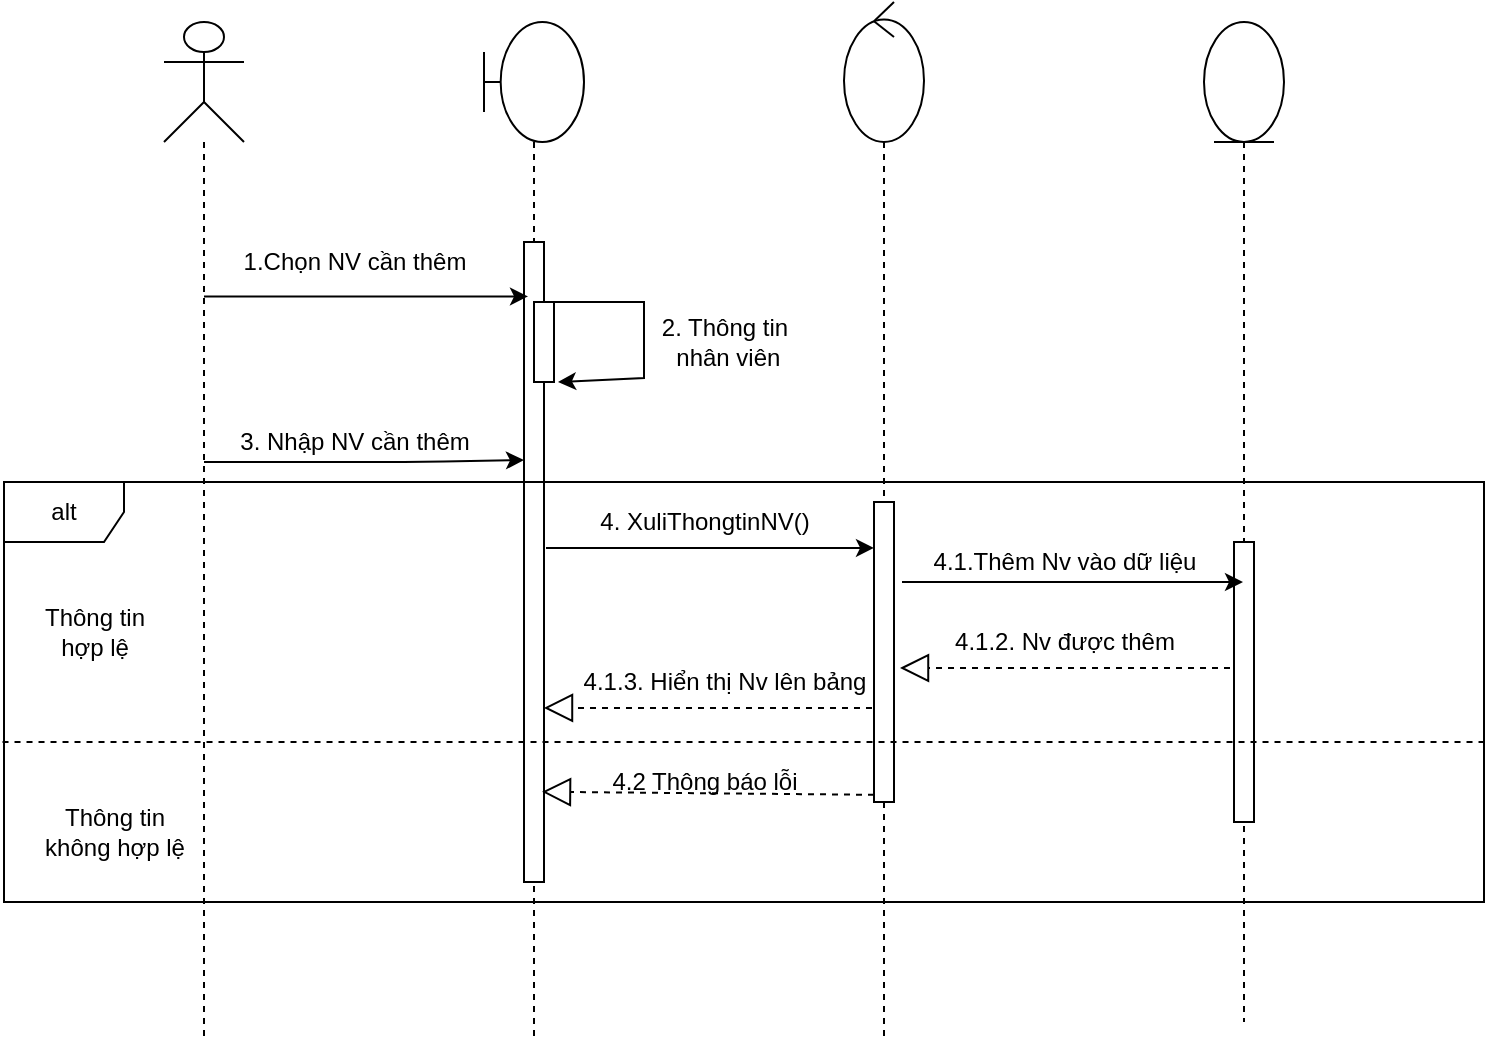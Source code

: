 <mxfile version="14.4.3" type="device"><diagram id="VlJtqwXI2VD9t6ly5fxk" name="Page-1"><mxGraphModel dx="1217" dy="706" grid="1" gridSize="10" guides="1" tooltips="1" connect="1" arrows="1" fold="1" page="1" pageScale="1" pageWidth="850" pageHeight="1100" math="0" shadow="0"><root><mxCell id="0"/><mxCell id="1" parent="0"/><mxCell id="f30AXmX7Kr7XiULsce6v-1" value="" style="shape=umlLifeline;participant=umlActor;perimeter=lifelinePerimeter;whiteSpace=wrap;html=1;container=1;collapsible=0;recursiveResize=0;verticalAlign=top;spacingTop=36;outlineConnect=0;size=60;" vertex="1" parent="1"><mxGeometry x="120" y="40" width="40" height="510" as="geometry"/></mxCell><mxCell id="f30AXmX7Kr7XiULsce6v-2" value="" style="shape=umlLifeline;participant=umlBoundary;perimeter=lifelinePerimeter;whiteSpace=wrap;html=1;container=1;collapsible=0;recursiveResize=0;verticalAlign=top;spacingTop=36;outlineConnect=0;size=60;" vertex="1" parent="1"><mxGeometry x="280" y="40" width="50" height="510" as="geometry"/></mxCell><mxCell id="f30AXmX7Kr7XiULsce6v-6" value="" style="html=1;points=[];perimeter=orthogonalPerimeter;" vertex="1" parent="f30AXmX7Kr7XiULsce6v-2"><mxGeometry x="20" y="110" width="10" height="320" as="geometry"/></mxCell><mxCell id="f30AXmX7Kr7XiULsce6v-3" value="" style="shape=umlLifeline;participant=umlControl;perimeter=lifelinePerimeter;whiteSpace=wrap;html=1;container=1;collapsible=0;recursiveResize=0;verticalAlign=top;spacingTop=36;outlineConnect=0;size=70;" vertex="1" parent="1"><mxGeometry x="460" y="30" width="40" height="520" as="geometry"/></mxCell><mxCell id="f30AXmX7Kr7XiULsce6v-8" value="" style="html=1;points=[];perimeter=orthogonalPerimeter;" vertex="1" parent="f30AXmX7Kr7XiULsce6v-3"><mxGeometry x="15" y="250" width="10" height="150" as="geometry"/></mxCell><mxCell id="f30AXmX7Kr7XiULsce6v-4" value="" style="shape=umlLifeline;participant=umlEntity;perimeter=lifelinePerimeter;whiteSpace=wrap;html=1;container=1;collapsible=0;recursiveResize=0;verticalAlign=top;spacingTop=36;outlineConnect=0;size=60;" vertex="1" parent="1"><mxGeometry x="640" y="40" width="40" height="500" as="geometry"/></mxCell><mxCell id="f30AXmX7Kr7XiULsce6v-17" value="" style="html=1;points=[];perimeter=orthogonalPerimeter;" vertex="1" parent="f30AXmX7Kr7XiULsce6v-4"><mxGeometry x="15" y="260" width="10" height="140" as="geometry"/></mxCell><mxCell id="f30AXmX7Kr7XiULsce6v-5" value="" style="endArrow=classic;html=1;entryX=0.2;entryY=0.085;entryDx=0;entryDy=0;entryPerimeter=0;" edge="1" parent="1" source="f30AXmX7Kr7XiULsce6v-1" target="f30AXmX7Kr7XiULsce6v-6"><mxGeometry width="50" height="50" relative="1" as="geometry"><mxPoint x="400" y="260" as="sourcePoint"/><mxPoint x="220" y="220" as="targetPoint"/></mxGeometry></mxCell><mxCell id="f30AXmX7Kr7XiULsce6v-7" value="1.Chọn NV cần thêm" style="text;html=1;align=center;verticalAlign=middle;resizable=0;points=[];autosize=1;" vertex="1" parent="1"><mxGeometry x="150" y="150" width="130" height="20" as="geometry"/></mxCell><mxCell id="f30AXmX7Kr7XiULsce6v-9" value="" style="html=1;points=[];perimeter=orthogonalPerimeter;" vertex="1" parent="1"><mxGeometry x="305" y="180" width="10" height="40" as="geometry"/></mxCell><mxCell id="f30AXmX7Kr7XiULsce6v-10" value="" style="endArrow=classic;html=1;rounded=0;entryX=1.2;entryY=1;entryDx=0;entryDy=0;entryPerimeter=0;" edge="1" parent="1" source="f30AXmX7Kr7XiULsce6v-9" target="f30AXmX7Kr7XiULsce6v-9"><mxGeometry width="50" height="50" relative="1" as="geometry"><mxPoint x="400" y="260" as="sourcePoint"/><mxPoint x="310" y="218" as="targetPoint"/><Array as="points"><mxPoint x="360" y="180"/><mxPoint x="360" y="218"/></Array></mxGeometry></mxCell><mxCell id="f30AXmX7Kr7XiULsce6v-11" value="2. Thông tin&lt;br&gt;&amp;nbsp;nhân viên" style="text;html=1;align=center;verticalAlign=middle;resizable=0;points=[];autosize=1;" vertex="1" parent="1"><mxGeometry x="360" y="185" width="80" height="30" as="geometry"/></mxCell><mxCell id="f30AXmX7Kr7XiULsce6v-12" value="" style="endArrow=classic;html=1;" edge="1" parent="1" source="f30AXmX7Kr7XiULsce6v-1"><mxGeometry width="50" height="50" relative="1" as="geometry"><mxPoint x="400" y="350" as="sourcePoint"/><mxPoint x="300" y="259" as="targetPoint"/><Array as="points"><mxPoint x="250" y="260"/></Array></mxGeometry></mxCell><mxCell id="f30AXmX7Kr7XiULsce6v-13" value="3. Nhập NV cần thêm" style="text;html=1;align=center;verticalAlign=middle;resizable=0;points=[];autosize=1;" vertex="1" parent="1"><mxGeometry x="150" y="240" width="130" height="20" as="geometry"/></mxCell><mxCell id="f30AXmX7Kr7XiULsce6v-14" value="" style="endArrow=classic;html=1;exitX=1.1;exitY=0.478;exitDx=0;exitDy=0;exitPerimeter=0;" edge="1" parent="1" source="f30AXmX7Kr7XiULsce6v-6" target="f30AXmX7Kr7XiULsce6v-8"><mxGeometry width="50" height="50" relative="1" as="geometry"><mxPoint x="320" y="280" as="sourcePoint"/><mxPoint x="450" y="350" as="targetPoint"/></mxGeometry></mxCell><mxCell id="f30AXmX7Kr7XiULsce6v-15" value="4. XuliThongtinNV()" style="text;html=1;align=center;verticalAlign=middle;resizable=0;points=[];autosize=1;" vertex="1" parent="1"><mxGeometry x="330" y="280" width="120" height="20" as="geometry"/></mxCell><mxCell id="f30AXmX7Kr7XiULsce6v-19" value="" style="endArrow=classic;html=1;" edge="1" parent="1" target="f30AXmX7Kr7XiULsce6v-4"><mxGeometry width="50" height="50" relative="1" as="geometry"><mxPoint x="489" y="320" as="sourcePoint"/><mxPoint x="450" y="300" as="targetPoint"/></mxGeometry></mxCell><mxCell id="f30AXmX7Kr7XiULsce6v-20" value="4.1.Thêm Nv vào dữ liệu" style="text;html=1;align=center;verticalAlign=middle;resizable=0;points=[];autosize=1;" vertex="1" parent="1"><mxGeometry x="495" y="300" width="150" height="20" as="geometry"/></mxCell><mxCell id="f30AXmX7Kr7XiULsce6v-21" value="" style="endArrow=block;dashed=1;endFill=0;endSize=12;html=1;entryX=1.05;entryY=0.15;entryDx=0;entryDy=0;entryPerimeter=0;exitX=-0.2;exitY=0.45;exitDx=0;exitDy=0;exitPerimeter=0;" edge="1" parent="1" source="f30AXmX7Kr7XiULsce6v-17" target="f30AXmX7Kr7XiULsce6v-24"><mxGeometry width="160" relative="1" as="geometry"><mxPoint x="570" y="420" as="sourcePoint"/><mxPoint x="500" y="320" as="targetPoint"/></mxGeometry></mxCell><mxCell id="f30AXmX7Kr7XiULsce6v-22" value="4.1.2. Nv được thêm" style="text;html=1;align=center;verticalAlign=middle;resizable=0;points=[];autosize=1;" vertex="1" parent="1"><mxGeometry x="505" y="340" width="130" height="20" as="geometry"/></mxCell><mxCell id="f30AXmX7Kr7XiULsce6v-23" value="" style="endArrow=block;dashed=1;endFill=0;endSize=12;html=1;entryX=1;entryY=0.728;entryDx=0;entryDy=0;entryPerimeter=0;" edge="1" parent="1" target="f30AXmX7Kr7XiULsce6v-6"><mxGeometry width="160" relative="1" as="geometry"><mxPoint x="474" y="383" as="sourcePoint"/><mxPoint x="500" y="320" as="targetPoint"/></mxGeometry></mxCell><mxCell id="f30AXmX7Kr7XiULsce6v-24" value="4.1.3. Hiển thị Nv lên bảng" style="text;html=1;align=center;verticalAlign=middle;resizable=0;points=[];autosize=1;" vertex="1" parent="1"><mxGeometry x="320" y="360" width="160" height="20" as="geometry"/></mxCell><mxCell id="f30AXmX7Kr7XiULsce6v-25" value="" style="endArrow=block;dashed=1;endFill=0;endSize=12;html=1;entryX=0.9;entryY=0.859;entryDx=0;entryDy=0;entryPerimeter=0;exitX=0;exitY=0.976;exitDx=0;exitDy=0;exitPerimeter=0;" edge="1" parent="1" source="f30AXmX7Kr7XiULsce6v-8" target="f30AXmX7Kr7XiULsce6v-6"><mxGeometry width="160" relative="1" as="geometry"><mxPoint x="340" y="320" as="sourcePoint"/><mxPoint x="500" y="320" as="targetPoint"/></mxGeometry></mxCell><mxCell id="f30AXmX7Kr7XiULsce6v-26" value="4.2 Thông báo lỗi" style="text;html=1;align=center;verticalAlign=middle;resizable=0;points=[];autosize=1;" vertex="1" parent="1"><mxGeometry x="335" y="410" width="110" height="20" as="geometry"/></mxCell><mxCell id="f30AXmX7Kr7XiULsce6v-27" value="alt" style="shape=umlFrame;whiteSpace=wrap;html=1;" vertex="1" parent="1"><mxGeometry x="40" y="270" width="740" height="210" as="geometry"/></mxCell><mxCell id="f30AXmX7Kr7XiULsce6v-28" value="" style="endArrow=none;dashed=1;html=1;exitX=-0.001;exitY=0.619;exitDx=0;exitDy=0;exitPerimeter=0;" edge="1" parent="1" source="f30AXmX7Kr7XiULsce6v-27"><mxGeometry width="50" height="50" relative="1" as="geometry"><mxPoint x="30" y="400" as="sourcePoint"/><mxPoint x="780" y="400" as="targetPoint"/></mxGeometry></mxCell><mxCell id="f30AXmX7Kr7XiULsce6v-29" value="Thông tin&lt;br&gt;hợp lệ" style="text;html=1;align=center;verticalAlign=middle;resizable=0;points=[];autosize=1;" vertex="1" parent="1"><mxGeometry x="50" y="330" width="70" height="30" as="geometry"/></mxCell><mxCell id="f30AXmX7Kr7XiULsce6v-30" value="Thông tin &lt;br&gt;không hợp lệ" style="text;html=1;align=center;verticalAlign=middle;resizable=0;points=[];autosize=1;" vertex="1" parent="1"><mxGeometry x="50" y="430" width="90" height="30" as="geometry"/></mxCell></root></mxGraphModel></diagram></mxfile>